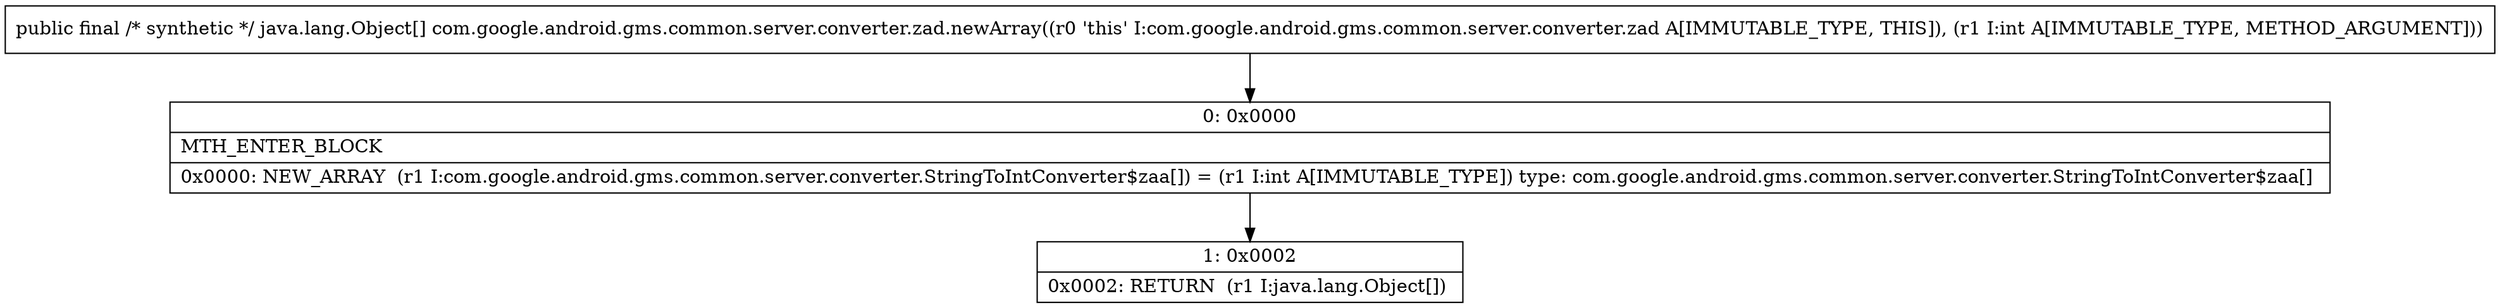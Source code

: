 digraph "CFG forcom.google.android.gms.common.server.converter.zad.newArray(I)[Ljava\/lang\/Object;" {
Node_0 [shape=record,label="{0\:\ 0x0000|MTH_ENTER_BLOCK\l|0x0000: NEW_ARRAY  (r1 I:com.google.android.gms.common.server.converter.StringToIntConverter$zaa[]) = (r1 I:int A[IMMUTABLE_TYPE]) type: com.google.android.gms.common.server.converter.StringToIntConverter$zaa[] \l}"];
Node_1 [shape=record,label="{1\:\ 0x0002|0x0002: RETURN  (r1 I:java.lang.Object[]) \l}"];
MethodNode[shape=record,label="{public final \/* synthetic *\/ java.lang.Object[] com.google.android.gms.common.server.converter.zad.newArray((r0 'this' I:com.google.android.gms.common.server.converter.zad A[IMMUTABLE_TYPE, THIS]), (r1 I:int A[IMMUTABLE_TYPE, METHOD_ARGUMENT])) }"];
MethodNode -> Node_0;
Node_0 -> Node_1;
}

